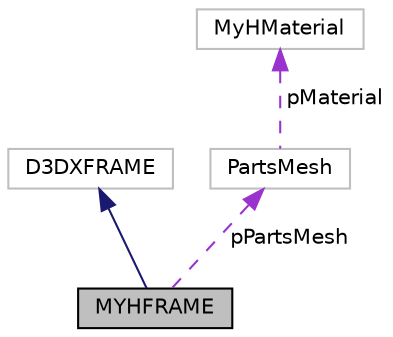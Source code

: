 digraph "MYHFRAME"
{
 // LATEX_PDF_SIZE
  edge [fontname="Helvetica",fontsize="10",labelfontname="Helvetica",labelfontsize="10"];
  node [fontname="Helvetica",fontsize="10",shape=record];
  Node1 [label="MYHFRAME",height=0.2,width=0.4,color="black", fillcolor="grey75", style="filled", fontcolor="black",tooltip=" "];
  Node2 -> Node1 [dir="back",color="midnightblue",fontsize="10",style="solid",fontname="Helvetica"];
  Node2 [label="D3DXFRAME",height=0.2,width=0.4,color="grey75", fillcolor="white", style="filled",tooltip=" "];
  Node3 -> Node1 [dir="back",color="darkorchid3",fontsize="10",style="dashed",label=" pPartsMesh" ,fontname="Helvetica"];
  Node3 [label="PartsMesh",height=0.2,width=0.4,color="grey75", fillcolor="white", style="filled",URL="$struct_parts_mesh.html",tooltip=" "];
  Node4 -> Node3 [dir="back",color="darkorchid3",fontsize="10",style="dashed",label=" pMaterial" ,fontname="Helvetica"];
  Node4 [label="MyHMaterial",height=0.2,width=0.4,color="grey75", fillcolor="white", style="filled",URL="$struct_my_h_material.html",tooltip=" "];
}
